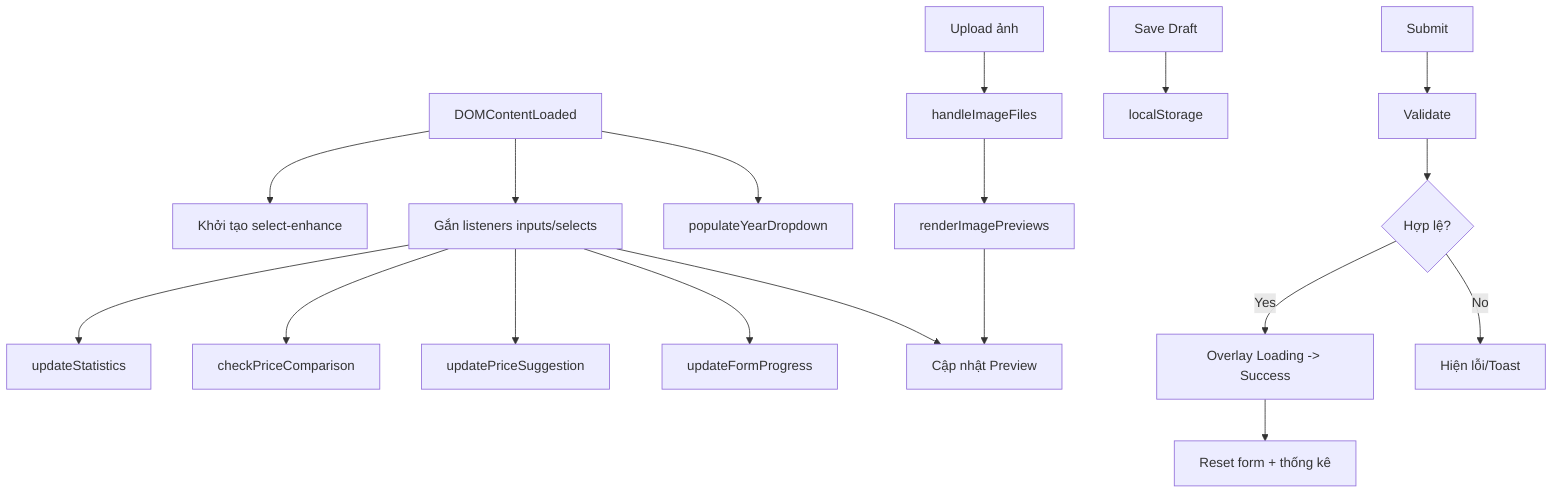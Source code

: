flowchart TD
  A[DOMContentLoaded] --> B[populateYearDropdown]
  A --> C[Gắn listeners inputs/selects]
  A --> D[Khởi tạo select-enhance]
  C --> E[Cập nhật Preview]
  C --> F[updateFormProgress]
  C --> G[updatePriceSuggestion]
  C --> H[checkPriceComparison]
  C --> I[updateStatistics]
  J[Upload ảnh] --> K[handleImageFiles]
  K --> L[renderImagePreviews]
  L --> E
  M[Save Draft] --> N[localStorage]
  O[Submit] --> P[Validate]
  P --> Q{Hợp lệ?}
  Q -- No --> R[Hiện lỗi/Toast]
  Q -- Yes --> S[Overlay Loading -> Success]
  S --> T[Reset form + thống kê]